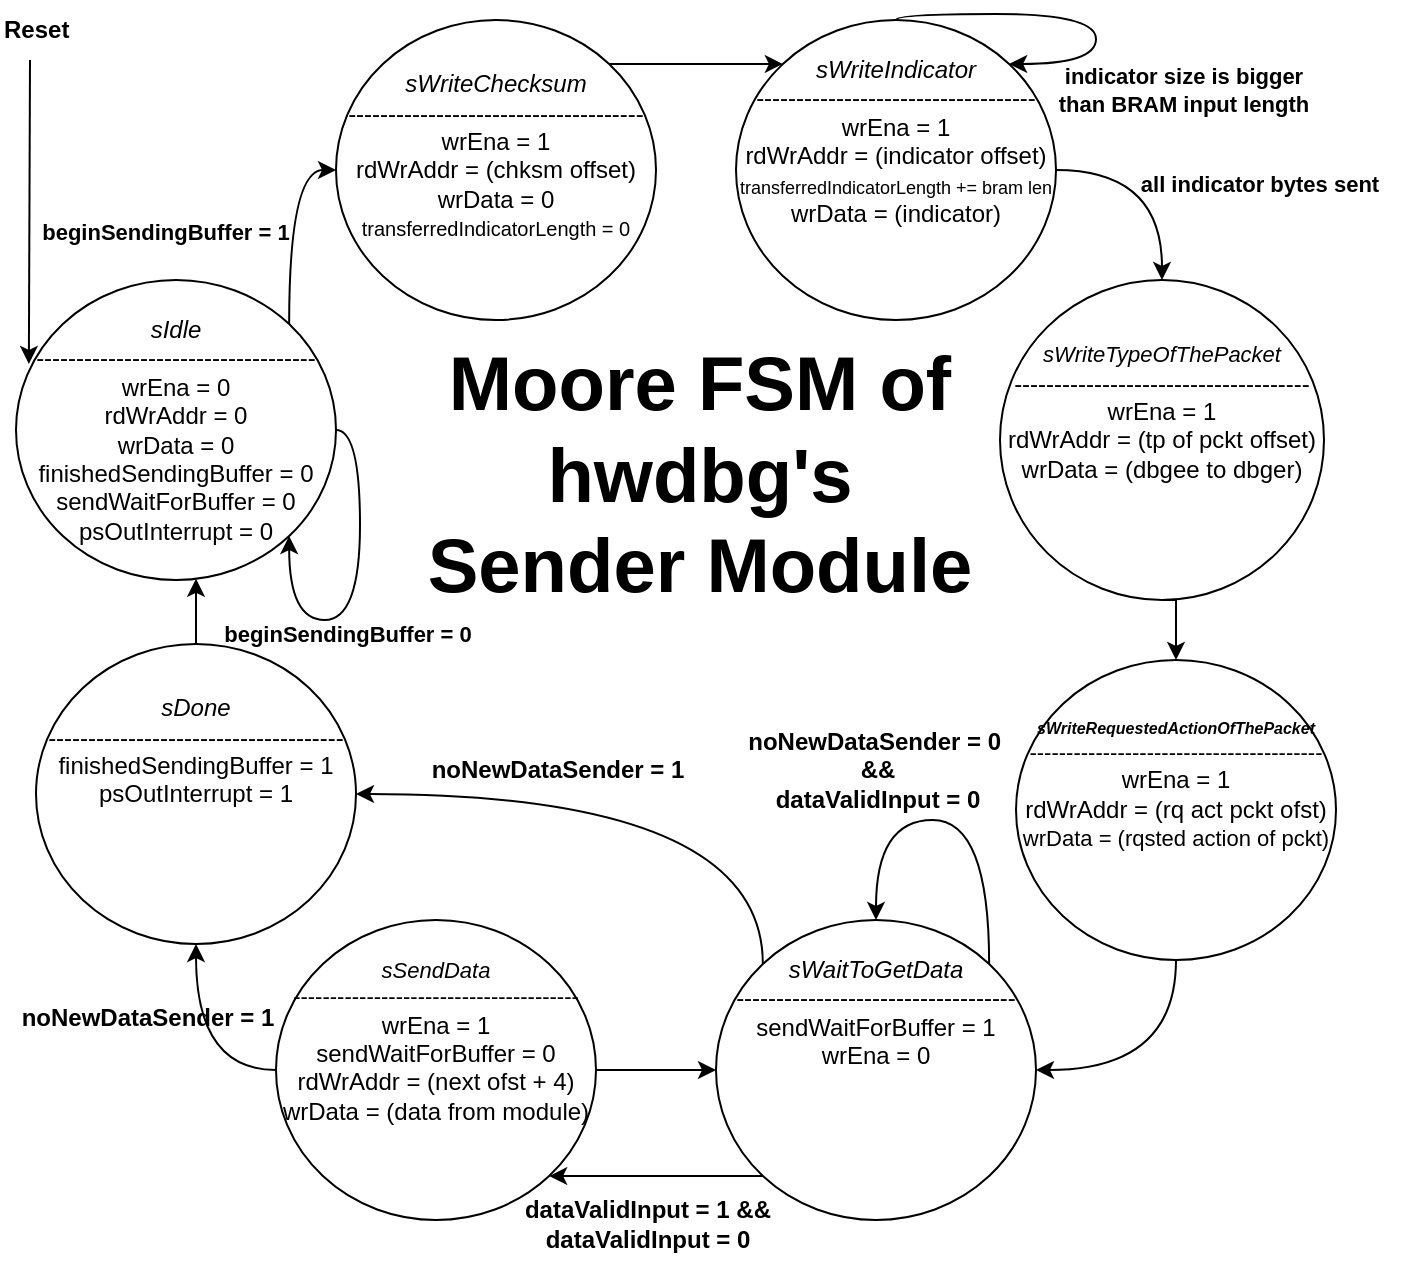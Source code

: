 <mxfile version="24.4.6" type="device">
  <diagram name="Page-1" id="hulA7HbLjxlJ7WIDWfl5">
    <mxGraphModel dx="1434" dy="772" grid="1" gridSize="10" guides="1" tooltips="1" connect="1" arrows="1" fold="1" page="1" pageScale="1" pageWidth="850" pageHeight="1100" math="0" shadow="0">
      <root>
        <mxCell id="0" />
        <mxCell id="1" parent="0" />
        <mxCell id="lwTxpfjI6xgQUl9Y8i18-13" style="edgeStyle=orthogonalEdgeStyle;rounded=0;orthogonalLoop=1;jettySize=auto;html=1;exitX=1;exitY=0;exitDx=0;exitDy=0;entryX=0;entryY=0.5;entryDx=0;entryDy=0;curved=1;" parent="1" source="lwTxpfjI6xgQUl9Y8i18-1" target="lwTxpfjI6xgQUl9Y8i18-2" edge="1">
          <mxGeometry relative="1" as="geometry" />
        </mxCell>
        <mxCell id="lwTxpfjI6xgQUl9Y8i18-1" value="&lt;i&gt;sIdle&lt;/i&gt;&lt;div&gt;-----------------------------------&lt;/div&gt;&lt;div&gt;&lt;div&gt;wrEna = 0&lt;br&gt;&lt;/div&gt;&lt;div&gt;rdWrAddr = 0&lt;br&gt;&lt;/div&gt;&lt;div&gt;wrData = 0&lt;br&gt;&lt;/div&gt;&lt;div&gt;&lt;div&gt;finishedSendingBuffer = 0&lt;/div&gt;&lt;/div&gt;&lt;/div&gt;&lt;div&gt;sendWaitForBuffer = 0&lt;br&gt;&lt;/div&gt;&lt;div&gt;psOutInterrupt = 0&lt;/div&gt;" style="ellipse;whiteSpace=wrap;html=1;" parent="1" vertex="1">
          <mxGeometry x="8" y="143" width="160" height="150" as="geometry" />
        </mxCell>
        <mxCell id="lwTxpfjI6xgQUl9Y8i18-14" style="edgeStyle=orthogonalEdgeStyle;rounded=0;orthogonalLoop=1;jettySize=auto;html=1;exitX=1;exitY=0;exitDx=0;exitDy=0;entryX=0;entryY=0;entryDx=0;entryDy=0;curved=1;" parent="1" source="lwTxpfjI6xgQUl9Y8i18-2" target="lwTxpfjI6xgQUl9Y8i18-3" edge="1">
          <mxGeometry relative="1" as="geometry" />
        </mxCell>
        <mxCell id="lwTxpfjI6xgQUl9Y8i18-2" value="&lt;div&gt;&lt;i&gt;sWriteChecksum&lt;/i&gt;&lt;/div&gt;&lt;div&gt;-------------------------------------&lt;/div&gt;&lt;div&gt;wrEna = 1&lt;br&gt;&lt;/div&gt;&lt;div&gt;rdWrAddr = (chksm offset)&lt;br&gt;&lt;/div&gt;&lt;div&gt;wrData = 0&lt;br&gt;&lt;/div&gt;&lt;div&gt;&lt;font style=&quot;font-size: 10px;&quot;&gt;transferredIndicatorLength = 0&lt;br&gt;&lt;/font&gt;&lt;/div&gt;&lt;div&gt;&lt;br&gt;&lt;/div&gt;" style="ellipse;whiteSpace=wrap;html=1;" parent="1" vertex="1">
          <mxGeometry x="168" y="13" width="160" height="150" as="geometry" />
        </mxCell>
        <mxCell id="lwTxpfjI6xgQUl9Y8i18-15" style="edgeStyle=orthogonalEdgeStyle;rounded=0;orthogonalLoop=1;jettySize=auto;html=1;exitX=1;exitY=0.5;exitDx=0;exitDy=0;curved=1;" parent="1" source="lwTxpfjI6xgQUl9Y8i18-3" target="lwTxpfjI6xgQUl9Y8i18-4" edge="1">
          <mxGeometry relative="1" as="geometry" />
        </mxCell>
        <mxCell id="lwTxpfjI6xgQUl9Y8i18-3" value="&lt;div&gt;&lt;i&gt;sWriteIndicator&lt;/i&gt;&lt;/div&gt;&lt;div&gt;-----------------------------------&lt;/div&gt;&lt;div&gt;&lt;div&gt;wrEna = 1&lt;/div&gt;&lt;div&gt;rdWrAddr = (indicator offset)&lt;br&gt;&lt;/div&gt;&lt;div&gt;&lt;span style=&quot;font-size: 9px; background-color: initial;&quot;&gt;transferredIndicatorLength += bram len&lt;/span&gt;&lt;br&gt;&lt;/div&gt;&lt;/div&gt;&lt;div&gt;&lt;div&gt;wrData = (indicator)&lt;/div&gt;&lt;/div&gt;&lt;div&gt;&lt;br&gt;&lt;/div&gt;&lt;div&gt;&lt;br&gt;&lt;/div&gt;" style="ellipse;whiteSpace=wrap;html=1;" parent="1" vertex="1">
          <mxGeometry x="368" y="13" width="160" height="150" as="geometry" />
        </mxCell>
        <mxCell id="lwTxpfjI6xgQUl9Y8i18-16" style="edgeStyle=orthogonalEdgeStyle;rounded=0;orthogonalLoop=1;jettySize=auto;html=1;exitX=0.5;exitY=1;exitDx=0;exitDy=0;entryX=0.5;entryY=0;entryDx=0;entryDy=0;" parent="1" source="lwTxpfjI6xgQUl9Y8i18-4" target="lwTxpfjI6xgQUl9Y8i18-5" edge="1">
          <mxGeometry relative="1" as="geometry" />
        </mxCell>
        <mxCell id="lwTxpfjI6xgQUl9Y8i18-4" value="&lt;div&gt;&lt;font style=&quot;font-size: 11px;&quot;&gt;&lt;i&gt;sWriteTypeOfThePacket&lt;/i&gt;&lt;/font&gt;&lt;/div&gt;&lt;div&gt;-------------------------------------&lt;/div&gt;&lt;div&gt;&lt;div&gt;wrEna = 1&lt;/div&gt;&lt;div&gt;rdWrAddr = (tp of pckt offset)&lt;br&gt;&lt;/div&gt;&lt;div&gt;wrData = (dbgee to dbger)&lt;/div&gt;&lt;/div&gt;&lt;div&gt;&lt;br&gt;&lt;/div&gt;&lt;div&gt;&lt;br&gt;&lt;/div&gt;" style="ellipse;whiteSpace=wrap;html=1;" parent="1" vertex="1">
          <mxGeometry x="500" y="143" width="162" height="160" as="geometry" />
        </mxCell>
        <mxCell id="lwTxpfjI6xgQUl9Y8i18-17" style="edgeStyle=orthogonalEdgeStyle;rounded=0;orthogonalLoop=1;jettySize=auto;html=1;exitX=0.5;exitY=1;exitDx=0;exitDy=0;entryX=1;entryY=0.5;entryDx=0;entryDy=0;curved=1;" parent="1" source="lwTxpfjI6xgQUl9Y8i18-5" target="lwTxpfjI6xgQUl9Y8i18-7" edge="1">
          <mxGeometry relative="1" as="geometry" />
        </mxCell>
        <mxCell id="lwTxpfjI6xgQUl9Y8i18-5" value="&lt;div&gt;&lt;div style=&quot;&quot;&gt;&lt;font style=&quot;font-size: 8px;&quot;&gt;&lt;b&gt;&lt;i&gt;sWriteRequestedActionOfThePacket&lt;/i&gt;&lt;/b&gt;&lt;/font&gt;&lt;/div&gt;&lt;div style=&quot;font-size: 11px;&quot;&gt;----------------------------------------&lt;/div&gt;&lt;div&gt;&lt;div&gt;wrEna = 1&lt;/div&gt;&lt;div&gt;rdWrAddr = (rq act pckt ofst)&lt;br&gt;&lt;/div&gt;&lt;div&gt;&lt;font style=&quot;font-size: 11px;&quot;&gt;wrData = (rqsted action of pckt)&lt;/font&gt;&lt;/div&gt;&lt;/div&gt;&lt;div&gt;&lt;br&gt;&lt;/div&gt;&lt;div&gt;&lt;br&gt;&lt;/div&gt;&lt;/div&gt;" style="ellipse;whiteSpace=wrap;html=1;" parent="1" vertex="1">
          <mxGeometry x="508" y="333" width="160" height="150" as="geometry" />
        </mxCell>
        <mxCell id="lwTxpfjI6xgQUl9Y8i18-39" style="edgeStyle=orthogonalEdgeStyle;rounded=0;orthogonalLoop=1;jettySize=auto;html=1;exitX=0;exitY=0;exitDx=0;exitDy=0;entryX=1;entryY=0.5;entryDx=0;entryDy=0;curved=1;" parent="1" source="lwTxpfjI6xgQUl9Y8i18-7" target="lwTxpfjI6xgQUl9Y8i18-9" edge="1">
          <mxGeometry relative="1" as="geometry">
            <Array as="points">
              <mxPoint x="381" y="400" />
            </Array>
          </mxGeometry>
        </mxCell>
        <mxCell id="lwTxpfjI6xgQUl9Y8i18-42" style="edgeStyle=orthogonalEdgeStyle;rounded=0;orthogonalLoop=1;jettySize=auto;html=1;exitX=0;exitY=1;exitDx=0;exitDy=0;entryX=1;entryY=1;entryDx=0;entryDy=0;" parent="1" source="lwTxpfjI6xgQUl9Y8i18-7" target="lwTxpfjI6xgQUl9Y8i18-8" edge="1">
          <mxGeometry relative="1" as="geometry" />
        </mxCell>
        <mxCell id="lwTxpfjI6xgQUl9Y8i18-7" value="&lt;div style=&quot;&quot;&gt;&lt;div&gt;&lt;i&gt;sWaitToGetData&lt;/i&gt;&lt;/div&gt;&lt;div&gt;-----------------------------------&lt;/div&gt;&lt;div&gt;sendWaitForBuffer = 1&lt;/div&gt;&lt;div&gt;&lt;div style=&quot;&quot;&gt;wrEna = 0&lt;/div&gt;&lt;/div&gt;&lt;div&gt;&lt;br&gt;&lt;/div&gt;&lt;div&gt;&lt;br&gt;&lt;/div&gt;&lt;div&gt;&lt;br&gt;&lt;/div&gt;&lt;div&gt;&lt;br style=&quot;font-size: 12px;&quot;&gt;&lt;/div&gt;&lt;/div&gt;" style="ellipse;whiteSpace=wrap;html=1;" parent="1" vertex="1">
          <mxGeometry x="358" y="463" width="160" height="150" as="geometry" />
        </mxCell>
        <mxCell id="lwTxpfjI6xgQUl9Y8i18-43" style="edgeStyle=orthogonalEdgeStyle;rounded=0;orthogonalLoop=1;jettySize=auto;html=1;exitX=1;exitY=0.5;exitDx=0;exitDy=0;entryX=0;entryY=0.5;entryDx=0;entryDy=0;" parent="1" source="lwTxpfjI6xgQUl9Y8i18-8" target="lwTxpfjI6xgQUl9Y8i18-7" edge="1">
          <mxGeometry relative="1" as="geometry" />
        </mxCell>
        <mxCell id="rsKIcOUMpfOT6CcOYpNe-5" style="edgeStyle=orthogonalEdgeStyle;rounded=0;orthogonalLoop=1;jettySize=auto;html=1;exitX=0;exitY=0.5;exitDx=0;exitDy=0;entryX=0.5;entryY=1;entryDx=0;entryDy=0;curved=1;" parent="1" source="lwTxpfjI6xgQUl9Y8i18-8" target="lwTxpfjI6xgQUl9Y8i18-9" edge="1">
          <mxGeometry relative="1" as="geometry" />
        </mxCell>
        <mxCell id="lwTxpfjI6xgQUl9Y8i18-8" value="&lt;div style=&quot;font-size: 11px;&quot;&gt;&lt;i&gt;sSendData&lt;br&gt;&lt;/i&gt;&lt;/div&gt;&lt;div style=&quot;font-size: 11px;&quot;&gt;---------------------------------------&lt;/div&gt;&lt;div&gt;wrEna = 1&lt;/div&gt;&lt;div&gt;&lt;span style=&quot;background-color: initial;&quot;&gt;sendWaitForBuffer&lt;/span&gt;&lt;span style=&quot;background-color: initial;&quot;&gt;&amp;nbsp;&lt;/span&gt;= 0&lt;/div&gt;&lt;div&gt;&lt;div&gt;rdWrAddr = (next ofst + 4)&lt;br&gt;&lt;/div&gt;&lt;div&gt;wrData = (data from module)&lt;/div&gt;&lt;/div&gt;&lt;div&gt;&lt;br&gt;&lt;/div&gt;&lt;div&gt;&lt;br&gt;&lt;/div&gt;" style="ellipse;whiteSpace=wrap;html=1;" parent="1" vertex="1">
          <mxGeometry x="138" y="463" width="160" height="150" as="geometry" />
        </mxCell>
        <mxCell id="lwTxpfjI6xgQUl9Y8i18-9" value="&lt;div&gt;&lt;i&gt;sDone&lt;br&gt;&lt;/i&gt;&lt;/div&gt;&lt;div&gt;-------------------------------------&lt;/div&gt;&lt;div&gt;&lt;div&gt;finishedSendingBuffer = 1&lt;/div&gt;&lt;div&gt;psOutInterrupt = 1&lt;br&gt;&lt;/div&gt;&lt;/div&gt;&lt;div&gt;&lt;br&gt;&lt;/div&gt;&lt;div&gt;&lt;br&gt;&lt;/div&gt;&lt;div&gt;&lt;br&gt;&lt;/div&gt;" style="ellipse;whiteSpace=wrap;html=1;" parent="1" vertex="1">
          <mxGeometry x="18" y="325" width="160" height="150" as="geometry" />
        </mxCell>
        <mxCell id="lwTxpfjI6xgQUl9Y8i18-27" style="edgeStyle=orthogonalEdgeStyle;rounded=0;orthogonalLoop=1;jettySize=auto;html=1;curved=1;" parent="1" source="lwTxpfjI6xgQUl9Y8i18-9" target="lwTxpfjI6xgQUl9Y8i18-1" edge="1">
          <mxGeometry relative="1" as="geometry">
            <mxPoint x="296.431" y="244.967" as="sourcePoint" />
            <Array as="points">
              <mxPoint x="128" y="293" />
              <mxPoint x="128" y="293" />
            </Array>
          </mxGeometry>
        </mxCell>
        <mxCell id="lwTxpfjI6xgQUl9Y8i18-11" value="" style="endArrow=classic;html=1;rounded=0;exitX=0.25;exitY=1;exitDx=0;exitDy=0;entryX=0;entryY=0;entryDx=0;entryDy=0;" parent="1" source="lwTxpfjI6xgQUl9Y8i18-12" edge="1">
          <mxGeometry width="50" height="50" relative="1" as="geometry">
            <mxPoint x="14" y="63" as="sourcePoint" />
            <mxPoint x="14.431" y="184.967" as="targetPoint" />
            <Array as="points" />
          </mxGeometry>
        </mxCell>
        <mxCell id="lwTxpfjI6xgQUl9Y8i18-12" value="&lt;b&gt;Reset&lt;/b&gt;" style="text;html=1;align=left;verticalAlign=middle;whiteSpace=wrap;rounded=0;" parent="1" vertex="1">
          <mxGeometry y="3" width="60" height="30" as="geometry" />
        </mxCell>
        <mxCell id="lwTxpfjI6xgQUl9Y8i18-20" value="&lt;b style=&quot;font-size: 11px;&quot;&gt;beginSendingBuffer = 1&lt;/b&gt;" style="text;html=1;align=center;verticalAlign=middle;whiteSpace=wrap;rounded=0;rotation=0;fontSize=11;" parent="1" vertex="1">
          <mxGeometry x="13" y="104" width="140" height="30" as="geometry" />
        </mxCell>
        <mxCell id="lwTxpfjI6xgQUl9Y8i18-30" value="&lt;b&gt;noNewDataSender = 0&amp;nbsp;&lt;/b&gt;&lt;div&gt;&lt;b&gt;&amp;amp;&amp;amp;&lt;/b&gt;&lt;/div&gt;&lt;div&gt;&lt;b style=&quot;background-color: initial;&quot;&gt;dataValidInput = 0&lt;/b&gt;&lt;/div&gt;" style="text;html=1;align=center;verticalAlign=middle;whiteSpace=wrap;rounded=0;rotation=0;" parent="1" vertex="1">
          <mxGeometry x="370" y="373" width="138" height="30" as="geometry" />
        </mxCell>
        <mxCell id="lwTxpfjI6xgQUl9Y8i18-32" value="&lt;b&gt;dataValidInput = 1&amp;nbsp;&lt;/b&gt;&lt;b style=&quot;background-color: initial;&quot;&gt;&amp;amp;&amp;amp;&lt;/b&gt;&lt;div&gt;&lt;div&gt;&lt;b style=&quot;background-color: initial;&quot;&gt;dataValidInput = 0&lt;/b&gt;&lt;/div&gt;&lt;/div&gt;" style="text;html=1;align=center;verticalAlign=middle;whiteSpace=wrap;rounded=0;rotation=0;" parent="1" vertex="1">
          <mxGeometry x="250" y="600" width="148" height="30" as="geometry" />
        </mxCell>
        <mxCell id="lwTxpfjI6xgQUl9Y8i18-35" style="edgeStyle=orthogonalEdgeStyle;rounded=0;orthogonalLoop=1;jettySize=auto;html=1;exitX=1;exitY=0;exitDx=0;exitDy=0;entryX=0.5;entryY=0;entryDx=0;entryDy=0;curved=1;" parent="1" source="lwTxpfjI6xgQUl9Y8i18-7" target="lwTxpfjI6xgQUl9Y8i18-7" edge="1">
          <mxGeometry relative="1" as="geometry">
            <Array as="points">
              <mxPoint x="495" y="413" />
              <mxPoint x="438" y="413" />
            </Array>
          </mxGeometry>
        </mxCell>
        <mxCell id="lwTxpfjI6xgQUl9Y8i18-36" style="edgeStyle=orthogonalEdgeStyle;rounded=0;orthogonalLoop=1;jettySize=auto;html=1;exitX=0.5;exitY=1;exitDx=0;exitDy=0;" parent="1" source="lwTxpfjI6xgQUl9Y8i18-32" target="lwTxpfjI6xgQUl9Y8i18-32" edge="1">
          <mxGeometry relative="1" as="geometry" />
        </mxCell>
        <mxCell id="lwTxpfjI6xgQUl9Y8i18-41" value="&lt;b&gt;noNewDataSender = 1&lt;/b&gt;" style="text;html=1;align=center;verticalAlign=middle;whiteSpace=wrap;rounded=0;rotation=0;" parent="1" vertex="1">
          <mxGeometry x="210" y="373" width="138" height="30" as="geometry" />
        </mxCell>
        <mxCell id="lwTxpfjI6xgQUl9Y8i18-46" style="edgeStyle=orthogonalEdgeStyle;rounded=0;orthogonalLoop=1;jettySize=auto;html=1;entryX=1;entryY=1;entryDx=0;entryDy=0;curved=1;" parent="1" source="lwTxpfjI6xgQUl9Y8i18-1" target="lwTxpfjI6xgQUl9Y8i18-1" edge="1">
          <mxGeometry relative="1" as="geometry">
            <mxPoint x="180" y="203" as="sourcePoint" />
            <Array as="points">
              <mxPoint x="180" y="218" />
              <mxPoint x="180" y="313" />
              <mxPoint x="145" y="313" />
            </Array>
          </mxGeometry>
        </mxCell>
        <mxCell id="lwTxpfjI6xgQUl9Y8i18-47" value="&lt;b style=&quot;font-size: 11px;&quot;&gt;beginSendingBuffer = 0&lt;/b&gt;" style="text;html=1;align=center;verticalAlign=middle;whiteSpace=wrap;rounded=0;rotation=0;" parent="1" vertex="1">
          <mxGeometry x="98" y="305" width="152" height="30" as="geometry" />
        </mxCell>
        <mxCell id="lwTxpfjI6xgQUl9Y8i18-48" value="Moore FSM of hwdbg&#39;s Sender Module" style="text;html=1;align=center;verticalAlign=middle;whiteSpace=wrap;rounded=0;fontStyle=1;fontSize=38;" parent="1" vertex="1">
          <mxGeometry x="205" y="226" width="290" height="30" as="geometry" />
        </mxCell>
        <mxCell id="rsKIcOUMpfOT6CcOYpNe-2" style="edgeStyle=orthogonalEdgeStyle;rounded=0;orthogonalLoop=1;jettySize=auto;html=1;exitX=0.5;exitY=0;exitDx=0;exitDy=0;entryX=1;entryY=0;entryDx=0;entryDy=0;curved=1;" parent="1" source="lwTxpfjI6xgQUl9Y8i18-3" target="lwTxpfjI6xgQUl9Y8i18-3" edge="1">
          <mxGeometry relative="1" as="geometry">
            <Array as="points">
              <mxPoint x="448" y="10" />
              <mxPoint x="548" y="10" />
              <mxPoint x="548" y="35" />
            </Array>
          </mxGeometry>
        </mxCell>
        <mxCell id="rsKIcOUMpfOT6CcOYpNe-3" value="&lt;b&gt;indicator size is bigger than BRAM input length&lt;/b&gt;" style="text;html=1;align=center;verticalAlign=middle;whiteSpace=wrap;rounded=0;rotation=0;fontSize=11;" parent="1" vertex="1">
          <mxGeometry x="522" y="33" width="140" height="30" as="geometry" />
        </mxCell>
        <mxCell id="rsKIcOUMpfOT6CcOYpNe-4" value="&lt;b&gt;all indicator bytes sent&lt;/b&gt;" style="text;html=1;align=center;verticalAlign=middle;whiteSpace=wrap;rounded=0;rotation=0;fontSize=11;" parent="1" vertex="1">
          <mxGeometry x="560" y="80" width="140" height="30" as="geometry" />
        </mxCell>
        <mxCell id="rsKIcOUMpfOT6CcOYpNe-6" value="&lt;b&gt;noNewDataSender = 1&lt;/b&gt;" style="text;html=1;align=center;verticalAlign=middle;whiteSpace=wrap;rounded=0;rotation=0;" parent="1" vertex="1">
          <mxGeometry x="5" y="497" width="138" height="30" as="geometry" />
        </mxCell>
      </root>
    </mxGraphModel>
  </diagram>
</mxfile>
